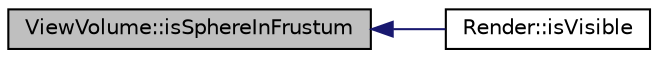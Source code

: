 digraph "ViewVolume::isSphereInFrustum"
{
 // INTERACTIVE_SVG=YES
  edge [fontname="Helvetica",fontsize="10",labelfontname="Helvetica",labelfontsize="10"];
  node [fontname="Helvetica",fontsize="10",shape=record];
  rankdir="LR";
  Node1 [label="ViewVolume::isSphereInFrustum",height=0.2,width=0.4,color="black", fillcolor="grey75", style="filled" fontcolor="black"];
  Node1 -> Node2 [dir="back",color="midnightblue",fontsize="10",style="solid",fontname="Helvetica"];
  Node2 [label="Render::isVisible",height=0.2,width=0.4,color="black", fillcolor="white", style="filled",URL="$class_render.html#ab84a98e8590fd76bb911367dab8b28bf",tooltip="Check if a sphere is in the View Volume. "];
}
